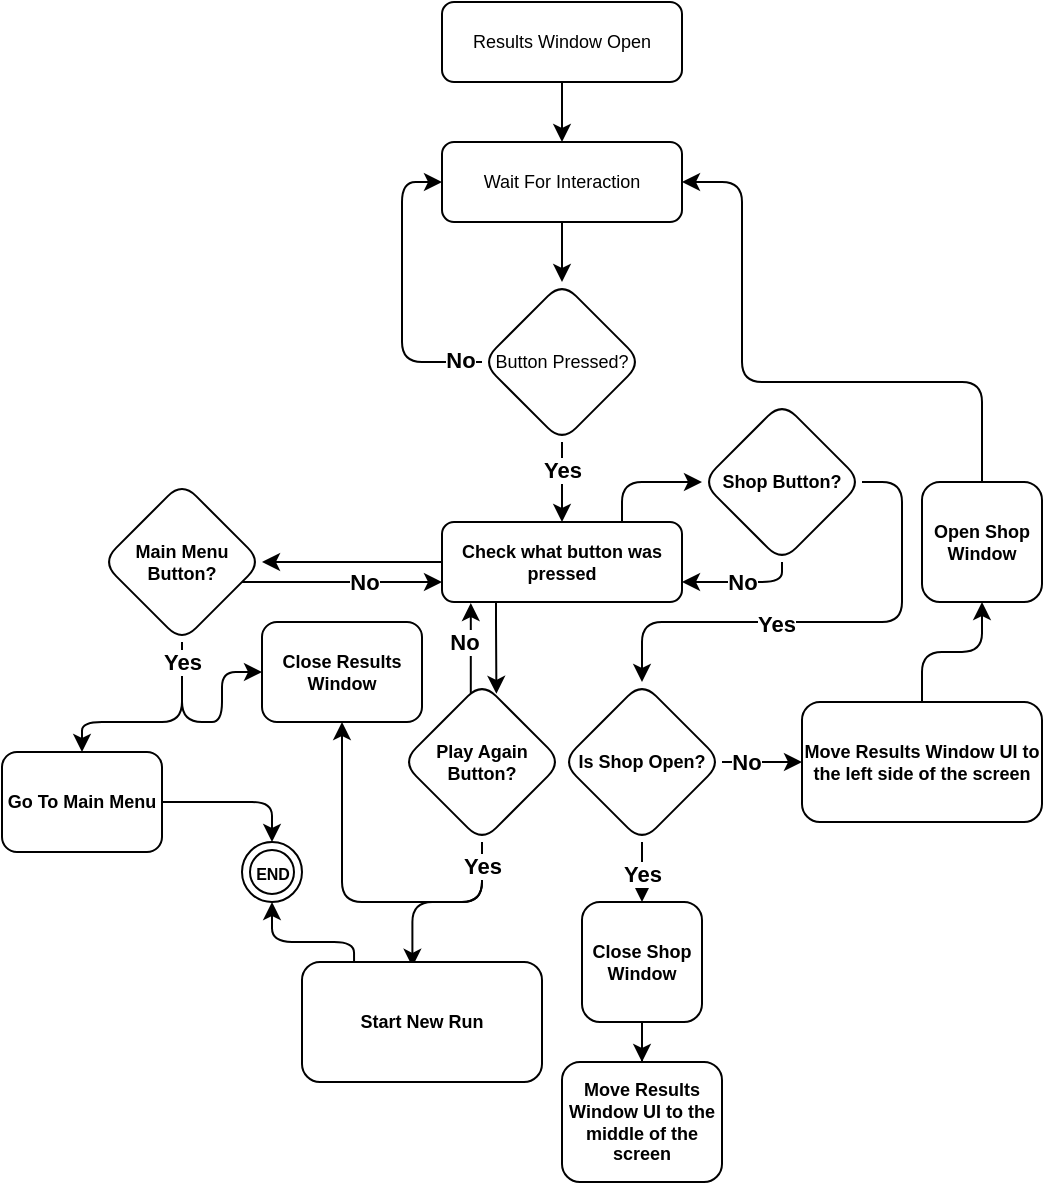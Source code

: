 <mxfile version="21.7.0" type="github">
  <diagram id="C5RBs43oDa-KdzZeNtuy" name="Page-1">
    <mxGraphModel dx="1149" dy="663" grid="1" gridSize="10" guides="1" tooltips="1" connect="1" arrows="1" fold="1" page="1" pageScale="1" pageWidth="827" pageHeight="1169" math="0" shadow="0">
      <root>
        <mxCell id="WIyWlLk6GJQsqaUBKTNV-0" />
        <mxCell id="WIyWlLk6GJQsqaUBKTNV-1" parent="WIyWlLk6GJQsqaUBKTNV-0" />
        <mxCell id="47v-TTcWWAKO6_jb8XwO-3" value="" style="edgeStyle=orthogonalEdgeStyle;rounded=0;orthogonalLoop=1;jettySize=auto;html=1;" edge="1" parent="WIyWlLk6GJQsqaUBKTNV-1" source="WIyWlLk6GJQsqaUBKTNV-3" target="47v-TTcWWAKO6_jb8XwO-2">
          <mxGeometry relative="1" as="geometry" />
        </mxCell>
        <mxCell id="WIyWlLk6GJQsqaUBKTNV-3" value="Results Window Open" style="rounded=1;whiteSpace=wrap;html=1;fontSize=9;glass=0;strokeWidth=1;shadow=0;" parent="WIyWlLk6GJQsqaUBKTNV-1" vertex="1">
          <mxGeometry x="340" y="20" width="120" height="40" as="geometry" />
        </mxCell>
        <mxCell id="47v-TTcWWAKO6_jb8XwO-6" value="" style="edgeStyle=orthogonalEdgeStyle;rounded=0;orthogonalLoop=1;jettySize=auto;html=1;" edge="1" parent="WIyWlLk6GJQsqaUBKTNV-1" source="47v-TTcWWAKO6_jb8XwO-2" target="47v-TTcWWAKO6_jb8XwO-5">
          <mxGeometry relative="1" as="geometry" />
        </mxCell>
        <mxCell id="47v-TTcWWAKO6_jb8XwO-2" value="Wait For Interaction" style="rounded=1;whiteSpace=wrap;html=1;fontSize=9;glass=0;strokeWidth=1;shadow=0;" vertex="1" parent="WIyWlLk6GJQsqaUBKTNV-1">
          <mxGeometry x="340" y="90" width="120" height="40" as="geometry" />
        </mxCell>
        <mxCell id="47v-TTcWWAKO6_jb8XwO-8" style="edgeStyle=orthogonalEdgeStyle;rounded=1;orthogonalLoop=1;jettySize=auto;html=1;entryX=0;entryY=0.5;entryDx=0;entryDy=0;" edge="1" parent="WIyWlLk6GJQsqaUBKTNV-1" source="47v-TTcWWAKO6_jb8XwO-5" target="47v-TTcWWAKO6_jb8XwO-2">
          <mxGeometry relative="1" as="geometry">
            <Array as="points">
              <mxPoint x="320" y="200" />
              <mxPoint x="320" y="110" />
            </Array>
          </mxGeometry>
        </mxCell>
        <mxCell id="47v-TTcWWAKO6_jb8XwO-9" value="&lt;b&gt;&lt;font style=&quot;font-size: 11px;&quot;&gt;No&lt;/font&gt;&lt;/b&gt;" style="edgeLabel;html=1;align=center;verticalAlign=middle;resizable=0;points=[];" vertex="1" connectable="0" parent="47v-TTcWWAKO6_jb8XwO-8">
          <mxGeometry x="-0.844" y="-1" relative="1" as="geometry">
            <mxPoint as="offset" />
          </mxGeometry>
        </mxCell>
        <mxCell id="47v-TTcWWAKO6_jb8XwO-31" style="edgeStyle=orthogonalEdgeStyle;rounded=0;orthogonalLoop=1;jettySize=auto;html=1;entryX=0.5;entryY=0;entryDx=0;entryDy=0;" edge="1" parent="WIyWlLk6GJQsqaUBKTNV-1" source="47v-TTcWWAKO6_jb8XwO-5" target="47v-TTcWWAKO6_jb8XwO-30">
          <mxGeometry relative="1" as="geometry" />
        </mxCell>
        <mxCell id="47v-TTcWWAKO6_jb8XwO-32" value="&lt;b&gt;Yes&lt;/b&gt;" style="edgeLabel;html=1;align=center;verticalAlign=middle;resizable=0;points=[];" vertex="1" connectable="0" parent="47v-TTcWWAKO6_jb8XwO-31">
          <mxGeometry x="-0.312" y="-3" relative="1" as="geometry">
            <mxPoint x="3" as="offset" />
          </mxGeometry>
        </mxCell>
        <mxCell id="47v-TTcWWAKO6_jb8XwO-5" value="Button Pressed?" style="rhombus;whiteSpace=wrap;html=1;fontSize=9;rounded=1;glass=0;strokeWidth=1;shadow=0;" vertex="1" parent="WIyWlLk6GJQsqaUBKTNV-1">
          <mxGeometry x="360" y="160" width="80" height="80" as="geometry" />
        </mxCell>
        <mxCell id="47v-TTcWWAKO6_jb8XwO-50" style="edgeStyle=orthogonalEdgeStyle;rounded=1;orthogonalLoop=1;jettySize=auto;html=1;entryX=1;entryY=0.75;entryDx=0;entryDy=0;exitX=0.5;exitY=1;exitDx=0;exitDy=0;" edge="1" parent="WIyWlLk6GJQsqaUBKTNV-1" source="47v-TTcWWAKO6_jb8XwO-12" target="47v-TTcWWAKO6_jb8XwO-30">
          <mxGeometry relative="1" as="geometry">
            <Array as="points">
              <mxPoint x="510" y="310" />
            </Array>
          </mxGeometry>
        </mxCell>
        <mxCell id="47v-TTcWWAKO6_jb8XwO-51" value="&lt;b&gt;No&lt;/b&gt;" style="edgeLabel;html=1;align=center;verticalAlign=middle;resizable=0;points=[];" vertex="1" connectable="0" parent="47v-TTcWWAKO6_jb8XwO-50">
          <mxGeometry x="-0.47" y="-1" relative="1" as="geometry">
            <mxPoint x="-14" y="1" as="offset" />
          </mxGeometry>
        </mxCell>
        <mxCell id="47v-TTcWWAKO6_jb8XwO-141" style="edgeStyle=orthogonalEdgeStyle;rounded=1;orthogonalLoop=1;jettySize=auto;html=1;entryX=0.5;entryY=0;entryDx=0;entryDy=0;exitX=1;exitY=0.5;exitDx=0;exitDy=0;" edge="1" parent="WIyWlLk6GJQsqaUBKTNV-1" source="47v-TTcWWAKO6_jb8XwO-12" target="47v-TTcWWAKO6_jb8XwO-89">
          <mxGeometry relative="1" as="geometry" />
        </mxCell>
        <mxCell id="47v-TTcWWAKO6_jb8XwO-143" value="&lt;b&gt;Yes&lt;/b&gt;" style="edgeLabel;html=1;align=center;verticalAlign=middle;resizable=0;points=[];" vertex="1" connectable="0" parent="47v-TTcWWAKO6_jb8XwO-141">
          <mxGeometry x="0.222" y="1" relative="1" as="geometry">
            <mxPoint as="offset" />
          </mxGeometry>
        </mxCell>
        <mxCell id="47v-TTcWWAKO6_jb8XwO-12" value="&lt;b&gt;Shop Button?&lt;/b&gt;" style="rhombus;whiteSpace=wrap;html=1;fontSize=9;rounded=1;glass=0;strokeWidth=1;shadow=0;" vertex="1" parent="WIyWlLk6GJQsqaUBKTNV-1">
          <mxGeometry x="470" y="220" width="80" height="80" as="geometry" />
        </mxCell>
        <mxCell id="47v-TTcWWAKO6_jb8XwO-85" style="edgeStyle=orthogonalEdgeStyle;rounded=0;orthogonalLoop=1;jettySize=auto;html=1;entryX=0.12;entryY=1.013;entryDx=0;entryDy=0;entryPerimeter=0;" edge="1" parent="WIyWlLk6GJQsqaUBKTNV-1" source="47v-TTcWWAKO6_jb8XwO-14" target="47v-TTcWWAKO6_jb8XwO-30">
          <mxGeometry relative="1" as="geometry">
            <Array as="points">
              <mxPoint x="354" y="340" />
            </Array>
          </mxGeometry>
        </mxCell>
        <mxCell id="47v-TTcWWAKO6_jb8XwO-86" value="&lt;b&gt;No&lt;/b&gt;" style="edgeLabel;html=1;align=center;verticalAlign=middle;resizable=0;points=[];" vertex="1" connectable="0" parent="47v-TTcWWAKO6_jb8XwO-85">
          <mxGeometry x="0.261" y="-1" relative="1" as="geometry">
            <mxPoint x="-5" y="3" as="offset" />
          </mxGeometry>
        </mxCell>
        <mxCell id="47v-TTcWWAKO6_jb8XwO-124" style="edgeStyle=orthogonalEdgeStyle;rounded=1;orthogonalLoop=1;jettySize=auto;html=1;entryX=0.46;entryY=0.04;entryDx=0;entryDy=0;entryPerimeter=0;" edge="1" parent="WIyWlLk6GJQsqaUBKTNV-1" source="47v-TTcWWAKO6_jb8XwO-14" target="47v-TTcWWAKO6_jb8XwO-75">
          <mxGeometry relative="1" as="geometry">
            <mxPoint x="380" y="530" as="targetPoint" />
            <Array as="points">
              <mxPoint x="360" y="470" />
              <mxPoint x="325" y="470" />
            </Array>
          </mxGeometry>
        </mxCell>
        <mxCell id="47v-TTcWWAKO6_jb8XwO-126" style="edgeStyle=orthogonalEdgeStyle;rounded=1;orthogonalLoop=1;jettySize=auto;html=1;entryX=0.5;entryY=1;entryDx=0;entryDy=0;" edge="1" parent="WIyWlLk6GJQsqaUBKTNV-1" source="47v-TTcWWAKO6_jb8XwO-14" target="47v-TTcWWAKO6_jb8XwO-59">
          <mxGeometry relative="1" as="geometry">
            <Array as="points">
              <mxPoint x="360" y="470" />
              <mxPoint x="290" y="470" />
            </Array>
          </mxGeometry>
        </mxCell>
        <mxCell id="47v-TTcWWAKO6_jb8XwO-155" value="&lt;b&gt;Yes&lt;/b&gt;" style="edgeLabel;html=1;align=center;verticalAlign=middle;resizable=0;points=[];" vertex="1" connectable="0" parent="47v-TTcWWAKO6_jb8XwO-126">
          <mxGeometry x="-0.879" relative="1" as="geometry">
            <mxPoint as="offset" />
          </mxGeometry>
        </mxCell>
        <mxCell id="47v-TTcWWAKO6_jb8XwO-14" value="&lt;b&gt;Play Again Button?&lt;/b&gt;" style="rhombus;whiteSpace=wrap;html=1;fontSize=9;rounded=1;glass=0;strokeWidth=1;shadow=0;" vertex="1" parent="WIyWlLk6GJQsqaUBKTNV-1">
          <mxGeometry x="320" y="360" width="80" height="80" as="geometry" />
        </mxCell>
        <mxCell id="47v-TTcWWAKO6_jb8XwO-53" style="edgeStyle=orthogonalEdgeStyle;rounded=0;orthogonalLoop=1;jettySize=auto;html=1;entryX=0;entryY=0.75;entryDx=0;entryDy=0;" edge="1" parent="WIyWlLk6GJQsqaUBKTNV-1" source="47v-TTcWWAKO6_jb8XwO-19" target="47v-TTcWWAKO6_jb8XwO-30">
          <mxGeometry relative="1" as="geometry">
            <Array as="points">
              <mxPoint x="290" y="310" />
              <mxPoint x="290" y="310" />
            </Array>
          </mxGeometry>
        </mxCell>
        <mxCell id="47v-TTcWWAKO6_jb8XwO-54" value="&lt;b&gt;No&lt;/b&gt;" style="edgeLabel;html=1;align=center;verticalAlign=middle;resizable=0;points=[];" vertex="1" connectable="0" parent="47v-TTcWWAKO6_jb8XwO-53">
          <mxGeometry x="-0.329" y="1" relative="1" as="geometry">
            <mxPoint x="27" y="1" as="offset" />
          </mxGeometry>
        </mxCell>
        <mxCell id="47v-TTcWWAKO6_jb8XwO-60" value="" style="edgeStyle=orthogonalEdgeStyle;rounded=1;orthogonalLoop=1;jettySize=auto;html=1;exitX=0.5;exitY=1;exitDx=0;exitDy=0;entryX=0;entryY=0.5;entryDx=0;entryDy=0;" edge="1" parent="WIyWlLk6GJQsqaUBKTNV-1" source="47v-TTcWWAKO6_jb8XwO-19" target="47v-TTcWWAKO6_jb8XwO-59">
          <mxGeometry relative="1" as="geometry">
            <Array as="points">
              <mxPoint x="210" y="380" />
              <mxPoint x="230" y="380" />
              <mxPoint x="230" y="355" />
            </Array>
          </mxGeometry>
        </mxCell>
        <mxCell id="47v-TTcWWAKO6_jb8XwO-127" style="edgeStyle=orthogonalEdgeStyle;rounded=1;orthogonalLoop=1;jettySize=auto;html=1;entryX=0.5;entryY=0;entryDx=0;entryDy=0;exitX=0.5;exitY=1;exitDx=0;exitDy=0;" edge="1" parent="WIyWlLk6GJQsqaUBKTNV-1" source="47v-TTcWWAKO6_jb8XwO-19" target="47v-TTcWWAKO6_jb8XwO-66">
          <mxGeometry relative="1" as="geometry">
            <Array as="points">
              <mxPoint x="210" y="380" />
              <mxPoint x="160" y="380" />
            </Array>
          </mxGeometry>
        </mxCell>
        <mxCell id="47v-TTcWWAKO6_jb8XwO-128" value="&lt;b&gt;Yes&lt;/b&gt;" style="edgeLabel;html=1;align=center;verticalAlign=middle;resizable=0;points=[];" vertex="1" connectable="0" parent="47v-TTcWWAKO6_jb8XwO-127">
          <mxGeometry x="-0.748" y="-1" relative="1" as="geometry">
            <mxPoint x="1" y="-3" as="offset" />
          </mxGeometry>
        </mxCell>
        <mxCell id="47v-TTcWWAKO6_jb8XwO-19" value="&lt;b&gt;Main Menu Button?&lt;/b&gt;" style="rhombus;whiteSpace=wrap;html=1;fontSize=9;rounded=1;glass=0;strokeWidth=1;shadow=0;" vertex="1" parent="WIyWlLk6GJQsqaUBKTNV-1">
          <mxGeometry x="170" y="260" width="80" height="80" as="geometry" />
        </mxCell>
        <mxCell id="47v-TTcWWAKO6_jb8XwO-49" style="edgeStyle=orthogonalEdgeStyle;rounded=1;orthogonalLoop=1;jettySize=auto;html=1;entryX=0;entryY=0.5;entryDx=0;entryDy=0;exitX=0.75;exitY=0;exitDx=0;exitDy=0;" edge="1" parent="WIyWlLk6GJQsqaUBKTNV-1" source="47v-TTcWWAKO6_jb8XwO-30" target="47v-TTcWWAKO6_jb8XwO-12">
          <mxGeometry relative="1" as="geometry">
            <Array as="points">
              <mxPoint x="430" y="260" />
            </Array>
          </mxGeometry>
        </mxCell>
        <mxCell id="47v-TTcWWAKO6_jb8XwO-52" style="edgeStyle=orthogonalEdgeStyle;rounded=0;orthogonalLoop=1;jettySize=auto;html=1;entryX=1;entryY=0.5;entryDx=0;entryDy=0;" edge="1" parent="WIyWlLk6GJQsqaUBKTNV-1" source="47v-TTcWWAKO6_jb8XwO-30" target="47v-TTcWWAKO6_jb8XwO-19">
          <mxGeometry relative="1" as="geometry" />
        </mxCell>
        <mxCell id="47v-TTcWWAKO6_jb8XwO-83" style="edgeStyle=orthogonalEdgeStyle;rounded=0;orthogonalLoop=1;jettySize=auto;html=1;entryX=0.59;entryY=0.074;entryDx=0;entryDy=0;entryPerimeter=0;" edge="1" parent="WIyWlLk6GJQsqaUBKTNV-1" source="47v-TTcWWAKO6_jb8XwO-30" target="47v-TTcWWAKO6_jb8XwO-14">
          <mxGeometry relative="1" as="geometry">
            <Array as="points">
              <mxPoint x="367" y="330" />
              <mxPoint x="367" y="330" />
            </Array>
          </mxGeometry>
        </mxCell>
        <mxCell id="47v-TTcWWAKO6_jb8XwO-30" value="&lt;b&gt;Check what button was pressed&lt;/b&gt;" style="rounded=1;whiteSpace=wrap;html=1;fontSize=9;glass=0;strokeWidth=1;shadow=0;" vertex="1" parent="WIyWlLk6GJQsqaUBKTNV-1">
          <mxGeometry x="340" y="280" width="120" height="40" as="geometry" />
        </mxCell>
        <mxCell id="47v-TTcWWAKO6_jb8XwO-59" value="&lt;b&gt;Close Results Window&lt;/b&gt;" style="whiteSpace=wrap;html=1;fontSize=9;rounded=1;glass=0;strokeWidth=1;shadow=0;" vertex="1" parent="WIyWlLk6GJQsqaUBKTNV-1">
          <mxGeometry x="250" y="330" width="80" height="50" as="geometry" />
        </mxCell>
        <mxCell id="47v-TTcWWAKO6_jb8XwO-129" style="edgeStyle=orthogonalEdgeStyle;rounded=1;orthogonalLoop=1;jettySize=auto;html=1;entryX=0.5;entryY=0;entryDx=0;entryDy=0;" edge="1" parent="WIyWlLk6GJQsqaUBKTNV-1" source="47v-TTcWWAKO6_jb8XwO-66" target="47v-TTcWWAKO6_jb8XwO-69">
          <mxGeometry relative="1" as="geometry" />
        </mxCell>
        <mxCell id="47v-TTcWWAKO6_jb8XwO-66" value="&lt;b&gt;Go To Main Menu&lt;/b&gt;" style="whiteSpace=wrap;html=1;fontSize=9;rounded=1;glass=0;strokeWidth=1;shadow=0;" vertex="1" parent="WIyWlLk6GJQsqaUBKTNV-1">
          <mxGeometry x="120" y="395" width="80" height="50" as="geometry" />
        </mxCell>
        <mxCell id="47v-TTcWWAKO6_jb8XwO-69" value="&lt;font style=&quot;font-size: 8px;&quot;&gt;&lt;b&gt;END&lt;/b&gt;&lt;/font&gt;" style="ellipse;html=1;shape=endState;" vertex="1" parent="WIyWlLk6GJQsqaUBKTNV-1">
          <mxGeometry x="240" y="440" width="30" height="30" as="geometry" />
        </mxCell>
        <mxCell id="47v-TTcWWAKO6_jb8XwO-122" style="edgeStyle=orthogonalEdgeStyle;rounded=1;orthogonalLoop=1;jettySize=auto;html=1;entryX=0.5;entryY=1;entryDx=0;entryDy=0;exitX=0.217;exitY=0.012;exitDx=0;exitDy=0;exitPerimeter=0;" edge="1" parent="WIyWlLk6GJQsqaUBKTNV-1" source="47v-TTcWWAKO6_jb8XwO-75" target="47v-TTcWWAKO6_jb8XwO-69">
          <mxGeometry relative="1" as="geometry">
            <Array as="points">
              <mxPoint x="296" y="490" />
              <mxPoint x="255" y="490" />
            </Array>
          </mxGeometry>
        </mxCell>
        <mxCell id="47v-TTcWWAKO6_jb8XwO-75" value="&lt;b&gt;Start New Run&lt;/b&gt;" style="whiteSpace=wrap;html=1;fontSize=9;rounded=1;glass=0;strokeWidth=1;shadow=0;" vertex="1" parent="WIyWlLk6GJQsqaUBKTNV-1">
          <mxGeometry x="270" y="500" width="120" height="60" as="geometry" />
        </mxCell>
        <mxCell id="47v-TTcWWAKO6_jb8XwO-154" style="edgeStyle=orthogonalEdgeStyle;rounded=1;orthogonalLoop=1;jettySize=auto;html=1;entryX=1;entryY=0.5;entryDx=0;entryDy=0;" edge="1" parent="WIyWlLk6GJQsqaUBKTNV-1" source="47v-TTcWWAKO6_jb8XwO-79" target="47v-TTcWWAKO6_jb8XwO-2">
          <mxGeometry relative="1" as="geometry">
            <Array as="points">
              <mxPoint x="610" y="210" />
              <mxPoint x="490" y="210" />
              <mxPoint x="490" y="110" />
            </Array>
          </mxGeometry>
        </mxCell>
        <mxCell id="47v-TTcWWAKO6_jb8XwO-79" value="&lt;b&gt;Open Shop Window&lt;br&gt;&lt;/b&gt;" style="whiteSpace=wrap;html=1;fontSize=9;rounded=1;glass=0;strokeWidth=1;shadow=0;" vertex="1" parent="WIyWlLk6GJQsqaUBKTNV-1">
          <mxGeometry x="580" y="260" width="60" height="60" as="geometry" />
        </mxCell>
        <mxCell id="47v-TTcWWAKO6_jb8XwO-146" style="edgeStyle=orthogonalEdgeStyle;rounded=0;orthogonalLoop=1;jettySize=auto;html=1;entryX=0;entryY=0.5;entryDx=0;entryDy=0;" edge="1" parent="WIyWlLk6GJQsqaUBKTNV-1" source="47v-TTcWWAKO6_jb8XwO-89" target="47v-TTcWWAKO6_jb8XwO-107">
          <mxGeometry relative="1" as="geometry" />
        </mxCell>
        <mxCell id="47v-TTcWWAKO6_jb8XwO-147" value="&lt;b&gt;No&lt;/b&gt;" style="edgeLabel;html=1;align=center;verticalAlign=middle;resizable=0;points=[];" vertex="1" connectable="0" parent="47v-TTcWWAKO6_jb8XwO-146">
          <mxGeometry x="-0.424" relative="1" as="geometry">
            <mxPoint as="offset" />
          </mxGeometry>
        </mxCell>
        <mxCell id="47v-TTcWWAKO6_jb8XwO-156" style="edgeStyle=orthogonalEdgeStyle;rounded=0;orthogonalLoop=1;jettySize=auto;html=1;entryX=0.5;entryY=0;entryDx=0;entryDy=0;" edge="1" parent="WIyWlLk6GJQsqaUBKTNV-1" source="47v-TTcWWAKO6_jb8XwO-89" target="47v-TTcWWAKO6_jb8XwO-98">
          <mxGeometry relative="1" as="geometry" />
        </mxCell>
        <mxCell id="47v-TTcWWAKO6_jb8XwO-158" value="&lt;b&gt;Yes&lt;/b&gt;" style="edgeLabel;html=1;align=center;verticalAlign=middle;resizable=0;points=[];" vertex="1" connectable="0" parent="47v-TTcWWAKO6_jb8XwO-156">
          <mxGeometry x="0.443" relative="1" as="geometry">
            <mxPoint as="offset" />
          </mxGeometry>
        </mxCell>
        <mxCell id="47v-TTcWWAKO6_jb8XwO-89" value="&lt;b&gt;Is Shop Open?&lt;/b&gt;" style="rhombus;whiteSpace=wrap;html=1;fontSize=9;rounded=1;glass=0;strokeWidth=1;shadow=0;" vertex="1" parent="WIyWlLk6GJQsqaUBKTNV-1">
          <mxGeometry x="400" y="360" width="80" height="80" as="geometry" />
        </mxCell>
        <mxCell id="47v-TTcWWAKO6_jb8XwO-157" style="edgeStyle=orthogonalEdgeStyle;rounded=0;orthogonalLoop=1;jettySize=auto;html=1;entryX=0.5;entryY=0;entryDx=0;entryDy=0;" edge="1" parent="WIyWlLk6GJQsqaUBKTNV-1" source="47v-TTcWWAKO6_jb8XwO-98" target="47v-TTcWWAKO6_jb8XwO-139">
          <mxGeometry relative="1" as="geometry" />
        </mxCell>
        <mxCell id="47v-TTcWWAKO6_jb8XwO-98" value="&lt;b&gt;Close Shop Window&lt;/b&gt;" style="whiteSpace=wrap;html=1;fontSize=9;rounded=1;glass=0;strokeWidth=1;shadow=0;" vertex="1" parent="WIyWlLk6GJQsqaUBKTNV-1">
          <mxGeometry x="410" y="470" width="60" height="60" as="geometry" />
        </mxCell>
        <mxCell id="47v-TTcWWAKO6_jb8XwO-153" style="edgeStyle=orthogonalEdgeStyle;rounded=1;orthogonalLoop=1;jettySize=auto;html=1;entryX=0.5;entryY=1;entryDx=0;entryDy=0;" edge="1" parent="WIyWlLk6GJQsqaUBKTNV-1" source="47v-TTcWWAKO6_jb8XwO-107" target="47v-TTcWWAKO6_jb8XwO-79">
          <mxGeometry relative="1" as="geometry" />
        </mxCell>
        <mxCell id="47v-TTcWWAKO6_jb8XwO-107" value="&lt;b&gt;Move Results Window UI to the left side of the screen&lt;/b&gt;" style="whiteSpace=wrap;html=1;fontSize=9;rounded=1;glass=0;strokeWidth=1;shadow=0;" vertex="1" parent="WIyWlLk6GJQsqaUBKTNV-1">
          <mxGeometry x="520" y="370" width="120" height="60" as="geometry" />
        </mxCell>
        <mxCell id="47v-TTcWWAKO6_jb8XwO-139" value="&lt;b&gt;Move Results Window UI to the middle of the screen&lt;/b&gt;" style="whiteSpace=wrap;html=1;fontSize=9;rounded=1;glass=0;strokeWidth=1;shadow=0;" vertex="1" parent="WIyWlLk6GJQsqaUBKTNV-1">
          <mxGeometry x="400" y="550" width="80" height="60" as="geometry" />
        </mxCell>
      </root>
    </mxGraphModel>
  </diagram>
</mxfile>
